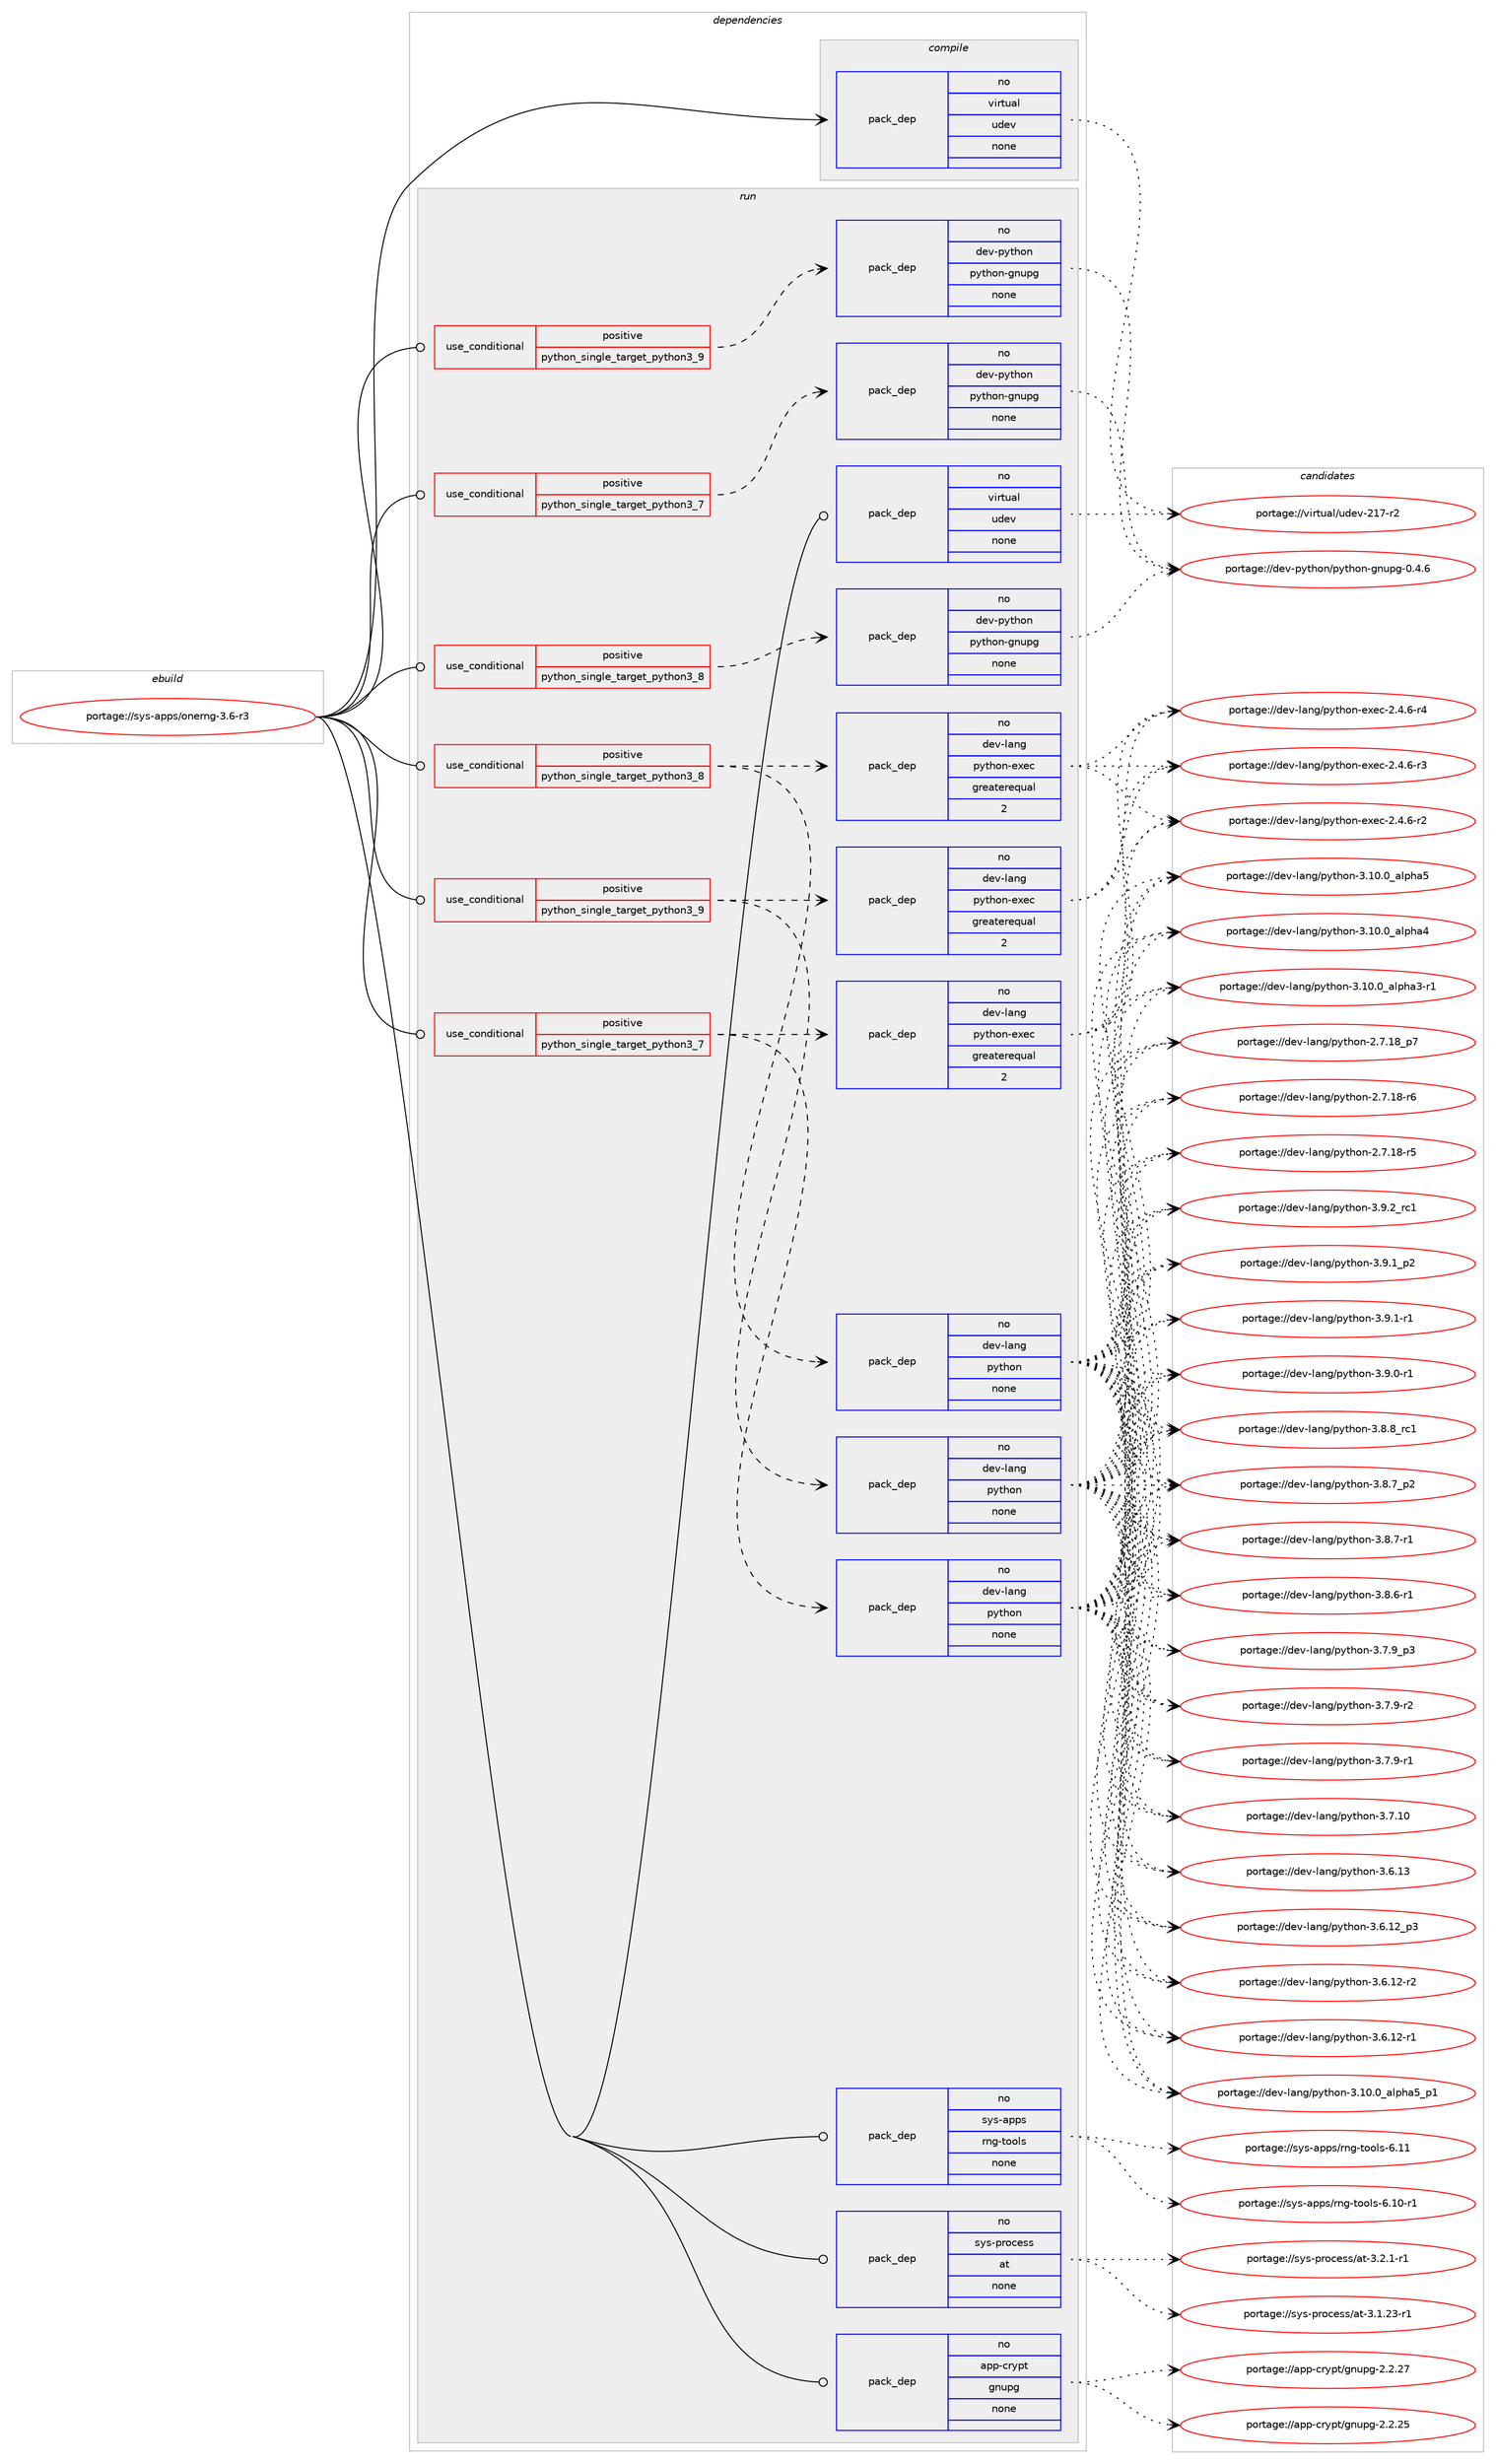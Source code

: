 digraph prolog {

# *************
# Graph options
# *************

newrank=true;
concentrate=true;
compound=true;
graph [rankdir=LR,fontname=Helvetica,fontsize=10,ranksep=1.5];#, ranksep=2.5, nodesep=0.2];
edge  [arrowhead=vee];
node  [fontname=Helvetica,fontsize=10];

# **********
# The ebuild
# **********

subgraph cluster_leftcol {
color=gray;
rank=same;
label=<<i>ebuild</i>>;
id [label="portage://sys-apps/onerng-3.6-r3", color=red, width=4, href="../sys-apps/onerng-3.6-r3.svg"];
}

# ****************
# The dependencies
# ****************

subgraph cluster_midcol {
color=gray;
label=<<i>dependencies</i>>;
subgraph cluster_compile {
fillcolor="#eeeeee";
style=filled;
label=<<i>compile</i>>;
subgraph pack5650 {
dependency7807 [label=<<TABLE BORDER="0" CELLBORDER="1" CELLSPACING="0" CELLPADDING="4" WIDTH="220"><TR><TD ROWSPAN="6" CELLPADDING="30">pack_dep</TD></TR><TR><TD WIDTH="110">no</TD></TR><TR><TD>virtual</TD></TR><TR><TD>udev</TD></TR><TR><TD>none</TD></TR><TR><TD></TD></TR></TABLE>>, shape=none, color=blue];
}
id:e -> dependency7807:w [weight=20,style="solid",arrowhead="vee"];
}
subgraph cluster_compileandrun {
fillcolor="#eeeeee";
style=filled;
label=<<i>compile and run</i>>;
}
subgraph cluster_run {
fillcolor="#eeeeee";
style=filled;
label=<<i>run</i>>;
subgraph cond2079 {
dependency7808 [label=<<TABLE BORDER="0" CELLBORDER="1" CELLSPACING="0" CELLPADDING="4"><TR><TD ROWSPAN="3" CELLPADDING="10">use_conditional</TD></TR><TR><TD>positive</TD></TR><TR><TD>python_single_target_python3_7</TD></TR></TABLE>>, shape=none, color=red];
subgraph pack5651 {
dependency7809 [label=<<TABLE BORDER="0" CELLBORDER="1" CELLSPACING="0" CELLPADDING="4" WIDTH="220"><TR><TD ROWSPAN="6" CELLPADDING="30">pack_dep</TD></TR><TR><TD WIDTH="110">no</TD></TR><TR><TD>dev-lang</TD></TR><TR><TD>python</TD></TR><TR><TD>none</TD></TR><TR><TD></TD></TR></TABLE>>, shape=none, color=blue];
}
dependency7808:e -> dependency7809:w [weight=20,style="dashed",arrowhead="vee"];
subgraph pack5652 {
dependency7810 [label=<<TABLE BORDER="0" CELLBORDER="1" CELLSPACING="0" CELLPADDING="4" WIDTH="220"><TR><TD ROWSPAN="6" CELLPADDING="30">pack_dep</TD></TR><TR><TD WIDTH="110">no</TD></TR><TR><TD>dev-lang</TD></TR><TR><TD>python-exec</TD></TR><TR><TD>greaterequal</TD></TR><TR><TD>2</TD></TR></TABLE>>, shape=none, color=blue];
}
dependency7808:e -> dependency7810:w [weight=20,style="dashed",arrowhead="vee"];
}
id:e -> dependency7808:w [weight=20,style="solid",arrowhead="odot"];
subgraph cond2080 {
dependency7811 [label=<<TABLE BORDER="0" CELLBORDER="1" CELLSPACING="0" CELLPADDING="4"><TR><TD ROWSPAN="3" CELLPADDING="10">use_conditional</TD></TR><TR><TD>positive</TD></TR><TR><TD>python_single_target_python3_7</TD></TR></TABLE>>, shape=none, color=red];
subgraph pack5653 {
dependency7812 [label=<<TABLE BORDER="0" CELLBORDER="1" CELLSPACING="0" CELLPADDING="4" WIDTH="220"><TR><TD ROWSPAN="6" CELLPADDING="30">pack_dep</TD></TR><TR><TD WIDTH="110">no</TD></TR><TR><TD>dev-python</TD></TR><TR><TD>python-gnupg</TD></TR><TR><TD>none</TD></TR><TR><TD></TD></TR></TABLE>>, shape=none, color=blue];
}
dependency7811:e -> dependency7812:w [weight=20,style="dashed",arrowhead="vee"];
}
id:e -> dependency7811:w [weight=20,style="solid",arrowhead="odot"];
subgraph cond2081 {
dependency7813 [label=<<TABLE BORDER="0" CELLBORDER="1" CELLSPACING="0" CELLPADDING="4"><TR><TD ROWSPAN="3" CELLPADDING="10">use_conditional</TD></TR><TR><TD>positive</TD></TR><TR><TD>python_single_target_python3_8</TD></TR></TABLE>>, shape=none, color=red];
subgraph pack5654 {
dependency7814 [label=<<TABLE BORDER="0" CELLBORDER="1" CELLSPACING="0" CELLPADDING="4" WIDTH="220"><TR><TD ROWSPAN="6" CELLPADDING="30">pack_dep</TD></TR><TR><TD WIDTH="110">no</TD></TR><TR><TD>dev-lang</TD></TR><TR><TD>python</TD></TR><TR><TD>none</TD></TR><TR><TD></TD></TR></TABLE>>, shape=none, color=blue];
}
dependency7813:e -> dependency7814:w [weight=20,style="dashed",arrowhead="vee"];
subgraph pack5655 {
dependency7815 [label=<<TABLE BORDER="0" CELLBORDER="1" CELLSPACING="0" CELLPADDING="4" WIDTH="220"><TR><TD ROWSPAN="6" CELLPADDING="30">pack_dep</TD></TR><TR><TD WIDTH="110">no</TD></TR><TR><TD>dev-lang</TD></TR><TR><TD>python-exec</TD></TR><TR><TD>greaterequal</TD></TR><TR><TD>2</TD></TR></TABLE>>, shape=none, color=blue];
}
dependency7813:e -> dependency7815:w [weight=20,style="dashed",arrowhead="vee"];
}
id:e -> dependency7813:w [weight=20,style="solid",arrowhead="odot"];
subgraph cond2082 {
dependency7816 [label=<<TABLE BORDER="0" CELLBORDER="1" CELLSPACING="0" CELLPADDING="4"><TR><TD ROWSPAN="3" CELLPADDING="10">use_conditional</TD></TR><TR><TD>positive</TD></TR><TR><TD>python_single_target_python3_8</TD></TR></TABLE>>, shape=none, color=red];
subgraph pack5656 {
dependency7817 [label=<<TABLE BORDER="0" CELLBORDER="1" CELLSPACING="0" CELLPADDING="4" WIDTH="220"><TR><TD ROWSPAN="6" CELLPADDING="30">pack_dep</TD></TR><TR><TD WIDTH="110">no</TD></TR><TR><TD>dev-python</TD></TR><TR><TD>python-gnupg</TD></TR><TR><TD>none</TD></TR><TR><TD></TD></TR></TABLE>>, shape=none, color=blue];
}
dependency7816:e -> dependency7817:w [weight=20,style="dashed",arrowhead="vee"];
}
id:e -> dependency7816:w [weight=20,style="solid",arrowhead="odot"];
subgraph cond2083 {
dependency7818 [label=<<TABLE BORDER="0" CELLBORDER="1" CELLSPACING="0" CELLPADDING="4"><TR><TD ROWSPAN="3" CELLPADDING="10">use_conditional</TD></TR><TR><TD>positive</TD></TR><TR><TD>python_single_target_python3_9</TD></TR></TABLE>>, shape=none, color=red];
subgraph pack5657 {
dependency7819 [label=<<TABLE BORDER="0" CELLBORDER="1" CELLSPACING="0" CELLPADDING="4" WIDTH="220"><TR><TD ROWSPAN="6" CELLPADDING="30">pack_dep</TD></TR><TR><TD WIDTH="110">no</TD></TR><TR><TD>dev-lang</TD></TR><TR><TD>python</TD></TR><TR><TD>none</TD></TR><TR><TD></TD></TR></TABLE>>, shape=none, color=blue];
}
dependency7818:e -> dependency7819:w [weight=20,style="dashed",arrowhead="vee"];
subgraph pack5658 {
dependency7820 [label=<<TABLE BORDER="0" CELLBORDER="1" CELLSPACING="0" CELLPADDING="4" WIDTH="220"><TR><TD ROWSPAN="6" CELLPADDING="30">pack_dep</TD></TR><TR><TD WIDTH="110">no</TD></TR><TR><TD>dev-lang</TD></TR><TR><TD>python-exec</TD></TR><TR><TD>greaterequal</TD></TR><TR><TD>2</TD></TR></TABLE>>, shape=none, color=blue];
}
dependency7818:e -> dependency7820:w [weight=20,style="dashed",arrowhead="vee"];
}
id:e -> dependency7818:w [weight=20,style="solid",arrowhead="odot"];
subgraph cond2084 {
dependency7821 [label=<<TABLE BORDER="0" CELLBORDER="1" CELLSPACING="0" CELLPADDING="4"><TR><TD ROWSPAN="3" CELLPADDING="10">use_conditional</TD></TR><TR><TD>positive</TD></TR><TR><TD>python_single_target_python3_9</TD></TR></TABLE>>, shape=none, color=red];
subgraph pack5659 {
dependency7822 [label=<<TABLE BORDER="0" CELLBORDER="1" CELLSPACING="0" CELLPADDING="4" WIDTH="220"><TR><TD ROWSPAN="6" CELLPADDING="30">pack_dep</TD></TR><TR><TD WIDTH="110">no</TD></TR><TR><TD>dev-python</TD></TR><TR><TD>python-gnupg</TD></TR><TR><TD>none</TD></TR><TR><TD></TD></TR></TABLE>>, shape=none, color=blue];
}
dependency7821:e -> dependency7822:w [weight=20,style="dashed",arrowhead="vee"];
}
id:e -> dependency7821:w [weight=20,style="solid",arrowhead="odot"];
subgraph pack5660 {
dependency7823 [label=<<TABLE BORDER="0" CELLBORDER="1" CELLSPACING="0" CELLPADDING="4" WIDTH="220"><TR><TD ROWSPAN="6" CELLPADDING="30">pack_dep</TD></TR><TR><TD WIDTH="110">no</TD></TR><TR><TD>app-crypt</TD></TR><TR><TD>gnupg</TD></TR><TR><TD>none</TD></TR><TR><TD></TD></TR></TABLE>>, shape=none, color=blue];
}
id:e -> dependency7823:w [weight=20,style="solid",arrowhead="odot"];
subgraph pack5661 {
dependency7824 [label=<<TABLE BORDER="0" CELLBORDER="1" CELLSPACING="0" CELLPADDING="4" WIDTH="220"><TR><TD ROWSPAN="6" CELLPADDING="30">pack_dep</TD></TR><TR><TD WIDTH="110">no</TD></TR><TR><TD>sys-apps</TD></TR><TR><TD>rng-tools</TD></TR><TR><TD>none</TD></TR><TR><TD></TD></TR></TABLE>>, shape=none, color=blue];
}
id:e -> dependency7824:w [weight=20,style="solid",arrowhead="odot"];
subgraph pack5662 {
dependency7825 [label=<<TABLE BORDER="0" CELLBORDER="1" CELLSPACING="0" CELLPADDING="4" WIDTH="220"><TR><TD ROWSPAN="6" CELLPADDING="30">pack_dep</TD></TR><TR><TD WIDTH="110">no</TD></TR><TR><TD>sys-process</TD></TR><TR><TD>at</TD></TR><TR><TD>none</TD></TR><TR><TD></TD></TR></TABLE>>, shape=none, color=blue];
}
id:e -> dependency7825:w [weight=20,style="solid",arrowhead="odot"];
subgraph pack5663 {
dependency7826 [label=<<TABLE BORDER="0" CELLBORDER="1" CELLSPACING="0" CELLPADDING="4" WIDTH="220"><TR><TD ROWSPAN="6" CELLPADDING="30">pack_dep</TD></TR><TR><TD WIDTH="110">no</TD></TR><TR><TD>virtual</TD></TR><TR><TD>udev</TD></TR><TR><TD>none</TD></TR><TR><TD></TD></TR></TABLE>>, shape=none, color=blue];
}
id:e -> dependency7826:w [weight=20,style="solid",arrowhead="odot"];
}
}

# **************
# The candidates
# **************

subgraph cluster_choices {
rank=same;
color=gray;
label=<<i>candidates</i>>;

subgraph choice5650 {
color=black;
nodesep=1;
choice1181051141161179710847117100101118455049554511450 [label="portage://virtual/udev-217-r2", color=red, width=4,href="../virtual/udev-217-r2.svg"];
dependency7807:e -> choice1181051141161179710847117100101118455049554511450:w [style=dotted,weight="100"];
}
subgraph choice5651 {
color=black;
nodesep=1;
choice100101118451089711010347112121116104111110455146574650951149949 [label="portage://dev-lang/python-3.9.2_rc1", color=red, width=4,href="../dev-lang/python-3.9.2_rc1.svg"];
choice1001011184510897110103471121211161041111104551465746499511250 [label="portage://dev-lang/python-3.9.1_p2", color=red, width=4,href="../dev-lang/python-3.9.1_p2.svg"];
choice1001011184510897110103471121211161041111104551465746494511449 [label="portage://dev-lang/python-3.9.1-r1", color=red, width=4,href="../dev-lang/python-3.9.1-r1.svg"];
choice1001011184510897110103471121211161041111104551465746484511449 [label="portage://dev-lang/python-3.9.0-r1", color=red, width=4,href="../dev-lang/python-3.9.0-r1.svg"];
choice100101118451089711010347112121116104111110455146564656951149949 [label="portage://dev-lang/python-3.8.8_rc1", color=red, width=4,href="../dev-lang/python-3.8.8_rc1.svg"];
choice1001011184510897110103471121211161041111104551465646559511250 [label="portage://dev-lang/python-3.8.7_p2", color=red, width=4,href="../dev-lang/python-3.8.7_p2.svg"];
choice1001011184510897110103471121211161041111104551465646554511449 [label="portage://dev-lang/python-3.8.7-r1", color=red, width=4,href="../dev-lang/python-3.8.7-r1.svg"];
choice1001011184510897110103471121211161041111104551465646544511449 [label="portage://dev-lang/python-3.8.6-r1", color=red, width=4,href="../dev-lang/python-3.8.6-r1.svg"];
choice1001011184510897110103471121211161041111104551465546579511251 [label="portage://dev-lang/python-3.7.9_p3", color=red, width=4,href="../dev-lang/python-3.7.9_p3.svg"];
choice1001011184510897110103471121211161041111104551465546574511450 [label="portage://dev-lang/python-3.7.9-r2", color=red, width=4,href="../dev-lang/python-3.7.9-r2.svg"];
choice1001011184510897110103471121211161041111104551465546574511449 [label="portage://dev-lang/python-3.7.9-r1", color=red, width=4,href="../dev-lang/python-3.7.9-r1.svg"];
choice10010111845108971101034711212111610411111045514655464948 [label="portage://dev-lang/python-3.7.10", color=red, width=4,href="../dev-lang/python-3.7.10.svg"];
choice10010111845108971101034711212111610411111045514654464951 [label="portage://dev-lang/python-3.6.13", color=red, width=4,href="../dev-lang/python-3.6.13.svg"];
choice100101118451089711010347112121116104111110455146544649509511251 [label="portage://dev-lang/python-3.6.12_p3", color=red, width=4,href="../dev-lang/python-3.6.12_p3.svg"];
choice100101118451089711010347112121116104111110455146544649504511450 [label="portage://dev-lang/python-3.6.12-r2", color=red, width=4,href="../dev-lang/python-3.6.12-r2.svg"];
choice100101118451089711010347112121116104111110455146544649504511449 [label="portage://dev-lang/python-3.6.12-r1", color=red, width=4,href="../dev-lang/python-3.6.12-r1.svg"];
choice10010111845108971101034711212111610411111045514649484648959710811210497539511249 [label="portage://dev-lang/python-3.10.0_alpha5_p1", color=red, width=4,href="../dev-lang/python-3.10.0_alpha5_p1.svg"];
choice1001011184510897110103471121211161041111104551464948464895971081121049753 [label="portage://dev-lang/python-3.10.0_alpha5", color=red, width=4,href="../dev-lang/python-3.10.0_alpha5.svg"];
choice1001011184510897110103471121211161041111104551464948464895971081121049752 [label="portage://dev-lang/python-3.10.0_alpha4", color=red, width=4,href="../dev-lang/python-3.10.0_alpha4.svg"];
choice10010111845108971101034711212111610411111045514649484648959710811210497514511449 [label="portage://dev-lang/python-3.10.0_alpha3-r1", color=red, width=4,href="../dev-lang/python-3.10.0_alpha3-r1.svg"];
choice100101118451089711010347112121116104111110455046554649569511255 [label="portage://dev-lang/python-2.7.18_p7", color=red, width=4,href="../dev-lang/python-2.7.18_p7.svg"];
choice100101118451089711010347112121116104111110455046554649564511454 [label="portage://dev-lang/python-2.7.18-r6", color=red, width=4,href="../dev-lang/python-2.7.18-r6.svg"];
choice100101118451089711010347112121116104111110455046554649564511453 [label="portage://dev-lang/python-2.7.18-r5", color=red, width=4,href="../dev-lang/python-2.7.18-r5.svg"];
dependency7809:e -> choice100101118451089711010347112121116104111110455146574650951149949:w [style=dotted,weight="100"];
dependency7809:e -> choice1001011184510897110103471121211161041111104551465746499511250:w [style=dotted,weight="100"];
dependency7809:e -> choice1001011184510897110103471121211161041111104551465746494511449:w [style=dotted,weight="100"];
dependency7809:e -> choice1001011184510897110103471121211161041111104551465746484511449:w [style=dotted,weight="100"];
dependency7809:e -> choice100101118451089711010347112121116104111110455146564656951149949:w [style=dotted,weight="100"];
dependency7809:e -> choice1001011184510897110103471121211161041111104551465646559511250:w [style=dotted,weight="100"];
dependency7809:e -> choice1001011184510897110103471121211161041111104551465646554511449:w [style=dotted,weight="100"];
dependency7809:e -> choice1001011184510897110103471121211161041111104551465646544511449:w [style=dotted,weight="100"];
dependency7809:e -> choice1001011184510897110103471121211161041111104551465546579511251:w [style=dotted,weight="100"];
dependency7809:e -> choice1001011184510897110103471121211161041111104551465546574511450:w [style=dotted,weight="100"];
dependency7809:e -> choice1001011184510897110103471121211161041111104551465546574511449:w [style=dotted,weight="100"];
dependency7809:e -> choice10010111845108971101034711212111610411111045514655464948:w [style=dotted,weight="100"];
dependency7809:e -> choice10010111845108971101034711212111610411111045514654464951:w [style=dotted,weight="100"];
dependency7809:e -> choice100101118451089711010347112121116104111110455146544649509511251:w [style=dotted,weight="100"];
dependency7809:e -> choice100101118451089711010347112121116104111110455146544649504511450:w [style=dotted,weight="100"];
dependency7809:e -> choice100101118451089711010347112121116104111110455146544649504511449:w [style=dotted,weight="100"];
dependency7809:e -> choice10010111845108971101034711212111610411111045514649484648959710811210497539511249:w [style=dotted,weight="100"];
dependency7809:e -> choice1001011184510897110103471121211161041111104551464948464895971081121049753:w [style=dotted,weight="100"];
dependency7809:e -> choice1001011184510897110103471121211161041111104551464948464895971081121049752:w [style=dotted,weight="100"];
dependency7809:e -> choice10010111845108971101034711212111610411111045514649484648959710811210497514511449:w [style=dotted,weight="100"];
dependency7809:e -> choice100101118451089711010347112121116104111110455046554649569511255:w [style=dotted,weight="100"];
dependency7809:e -> choice100101118451089711010347112121116104111110455046554649564511454:w [style=dotted,weight="100"];
dependency7809:e -> choice100101118451089711010347112121116104111110455046554649564511453:w [style=dotted,weight="100"];
}
subgraph choice5652 {
color=black;
nodesep=1;
choice10010111845108971101034711212111610411111045101120101994550465246544511452 [label="portage://dev-lang/python-exec-2.4.6-r4", color=red, width=4,href="../dev-lang/python-exec-2.4.6-r4.svg"];
choice10010111845108971101034711212111610411111045101120101994550465246544511451 [label="portage://dev-lang/python-exec-2.4.6-r3", color=red, width=4,href="../dev-lang/python-exec-2.4.6-r3.svg"];
choice10010111845108971101034711212111610411111045101120101994550465246544511450 [label="portage://dev-lang/python-exec-2.4.6-r2", color=red, width=4,href="../dev-lang/python-exec-2.4.6-r2.svg"];
dependency7810:e -> choice10010111845108971101034711212111610411111045101120101994550465246544511452:w [style=dotted,weight="100"];
dependency7810:e -> choice10010111845108971101034711212111610411111045101120101994550465246544511451:w [style=dotted,weight="100"];
dependency7810:e -> choice10010111845108971101034711212111610411111045101120101994550465246544511450:w [style=dotted,weight="100"];
}
subgraph choice5653 {
color=black;
nodesep=1;
choice100101118451121211161041111104711212111610411111045103110117112103454846524654 [label="portage://dev-python/python-gnupg-0.4.6", color=red, width=4,href="../dev-python/python-gnupg-0.4.6.svg"];
dependency7812:e -> choice100101118451121211161041111104711212111610411111045103110117112103454846524654:w [style=dotted,weight="100"];
}
subgraph choice5654 {
color=black;
nodesep=1;
choice100101118451089711010347112121116104111110455146574650951149949 [label="portage://dev-lang/python-3.9.2_rc1", color=red, width=4,href="../dev-lang/python-3.9.2_rc1.svg"];
choice1001011184510897110103471121211161041111104551465746499511250 [label="portage://dev-lang/python-3.9.1_p2", color=red, width=4,href="../dev-lang/python-3.9.1_p2.svg"];
choice1001011184510897110103471121211161041111104551465746494511449 [label="portage://dev-lang/python-3.9.1-r1", color=red, width=4,href="../dev-lang/python-3.9.1-r1.svg"];
choice1001011184510897110103471121211161041111104551465746484511449 [label="portage://dev-lang/python-3.9.0-r1", color=red, width=4,href="../dev-lang/python-3.9.0-r1.svg"];
choice100101118451089711010347112121116104111110455146564656951149949 [label="portage://dev-lang/python-3.8.8_rc1", color=red, width=4,href="../dev-lang/python-3.8.8_rc1.svg"];
choice1001011184510897110103471121211161041111104551465646559511250 [label="portage://dev-lang/python-3.8.7_p2", color=red, width=4,href="../dev-lang/python-3.8.7_p2.svg"];
choice1001011184510897110103471121211161041111104551465646554511449 [label="portage://dev-lang/python-3.8.7-r1", color=red, width=4,href="../dev-lang/python-3.8.7-r1.svg"];
choice1001011184510897110103471121211161041111104551465646544511449 [label="portage://dev-lang/python-3.8.6-r1", color=red, width=4,href="../dev-lang/python-3.8.6-r1.svg"];
choice1001011184510897110103471121211161041111104551465546579511251 [label="portage://dev-lang/python-3.7.9_p3", color=red, width=4,href="../dev-lang/python-3.7.9_p3.svg"];
choice1001011184510897110103471121211161041111104551465546574511450 [label="portage://dev-lang/python-3.7.9-r2", color=red, width=4,href="../dev-lang/python-3.7.9-r2.svg"];
choice1001011184510897110103471121211161041111104551465546574511449 [label="portage://dev-lang/python-3.7.9-r1", color=red, width=4,href="../dev-lang/python-3.7.9-r1.svg"];
choice10010111845108971101034711212111610411111045514655464948 [label="portage://dev-lang/python-3.7.10", color=red, width=4,href="../dev-lang/python-3.7.10.svg"];
choice10010111845108971101034711212111610411111045514654464951 [label="portage://dev-lang/python-3.6.13", color=red, width=4,href="../dev-lang/python-3.6.13.svg"];
choice100101118451089711010347112121116104111110455146544649509511251 [label="portage://dev-lang/python-3.6.12_p3", color=red, width=4,href="../dev-lang/python-3.6.12_p3.svg"];
choice100101118451089711010347112121116104111110455146544649504511450 [label="portage://dev-lang/python-3.6.12-r2", color=red, width=4,href="../dev-lang/python-3.6.12-r2.svg"];
choice100101118451089711010347112121116104111110455146544649504511449 [label="portage://dev-lang/python-3.6.12-r1", color=red, width=4,href="../dev-lang/python-3.6.12-r1.svg"];
choice10010111845108971101034711212111610411111045514649484648959710811210497539511249 [label="portage://dev-lang/python-3.10.0_alpha5_p1", color=red, width=4,href="../dev-lang/python-3.10.0_alpha5_p1.svg"];
choice1001011184510897110103471121211161041111104551464948464895971081121049753 [label="portage://dev-lang/python-3.10.0_alpha5", color=red, width=4,href="../dev-lang/python-3.10.0_alpha5.svg"];
choice1001011184510897110103471121211161041111104551464948464895971081121049752 [label="portage://dev-lang/python-3.10.0_alpha4", color=red, width=4,href="../dev-lang/python-3.10.0_alpha4.svg"];
choice10010111845108971101034711212111610411111045514649484648959710811210497514511449 [label="portage://dev-lang/python-3.10.0_alpha3-r1", color=red, width=4,href="../dev-lang/python-3.10.0_alpha3-r1.svg"];
choice100101118451089711010347112121116104111110455046554649569511255 [label="portage://dev-lang/python-2.7.18_p7", color=red, width=4,href="../dev-lang/python-2.7.18_p7.svg"];
choice100101118451089711010347112121116104111110455046554649564511454 [label="portage://dev-lang/python-2.7.18-r6", color=red, width=4,href="../dev-lang/python-2.7.18-r6.svg"];
choice100101118451089711010347112121116104111110455046554649564511453 [label="portage://dev-lang/python-2.7.18-r5", color=red, width=4,href="../dev-lang/python-2.7.18-r5.svg"];
dependency7814:e -> choice100101118451089711010347112121116104111110455146574650951149949:w [style=dotted,weight="100"];
dependency7814:e -> choice1001011184510897110103471121211161041111104551465746499511250:w [style=dotted,weight="100"];
dependency7814:e -> choice1001011184510897110103471121211161041111104551465746494511449:w [style=dotted,weight="100"];
dependency7814:e -> choice1001011184510897110103471121211161041111104551465746484511449:w [style=dotted,weight="100"];
dependency7814:e -> choice100101118451089711010347112121116104111110455146564656951149949:w [style=dotted,weight="100"];
dependency7814:e -> choice1001011184510897110103471121211161041111104551465646559511250:w [style=dotted,weight="100"];
dependency7814:e -> choice1001011184510897110103471121211161041111104551465646554511449:w [style=dotted,weight="100"];
dependency7814:e -> choice1001011184510897110103471121211161041111104551465646544511449:w [style=dotted,weight="100"];
dependency7814:e -> choice1001011184510897110103471121211161041111104551465546579511251:w [style=dotted,weight="100"];
dependency7814:e -> choice1001011184510897110103471121211161041111104551465546574511450:w [style=dotted,weight="100"];
dependency7814:e -> choice1001011184510897110103471121211161041111104551465546574511449:w [style=dotted,weight="100"];
dependency7814:e -> choice10010111845108971101034711212111610411111045514655464948:w [style=dotted,weight="100"];
dependency7814:e -> choice10010111845108971101034711212111610411111045514654464951:w [style=dotted,weight="100"];
dependency7814:e -> choice100101118451089711010347112121116104111110455146544649509511251:w [style=dotted,weight="100"];
dependency7814:e -> choice100101118451089711010347112121116104111110455146544649504511450:w [style=dotted,weight="100"];
dependency7814:e -> choice100101118451089711010347112121116104111110455146544649504511449:w [style=dotted,weight="100"];
dependency7814:e -> choice10010111845108971101034711212111610411111045514649484648959710811210497539511249:w [style=dotted,weight="100"];
dependency7814:e -> choice1001011184510897110103471121211161041111104551464948464895971081121049753:w [style=dotted,weight="100"];
dependency7814:e -> choice1001011184510897110103471121211161041111104551464948464895971081121049752:w [style=dotted,weight="100"];
dependency7814:e -> choice10010111845108971101034711212111610411111045514649484648959710811210497514511449:w [style=dotted,weight="100"];
dependency7814:e -> choice100101118451089711010347112121116104111110455046554649569511255:w [style=dotted,weight="100"];
dependency7814:e -> choice100101118451089711010347112121116104111110455046554649564511454:w [style=dotted,weight="100"];
dependency7814:e -> choice100101118451089711010347112121116104111110455046554649564511453:w [style=dotted,weight="100"];
}
subgraph choice5655 {
color=black;
nodesep=1;
choice10010111845108971101034711212111610411111045101120101994550465246544511452 [label="portage://dev-lang/python-exec-2.4.6-r4", color=red, width=4,href="../dev-lang/python-exec-2.4.6-r4.svg"];
choice10010111845108971101034711212111610411111045101120101994550465246544511451 [label="portage://dev-lang/python-exec-2.4.6-r3", color=red, width=4,href="../dev-lang/python-exec-2.4.6-r3.svg"];
choice10010111845108971101034711212111610411111045101120101994550465246544511450 [label="portage://dev-lang/python-exec-2.4.6-r2", color=red, width=4,href="../dev-lang/python-exec-2.4.6-r2.svg"];
dependency7815:e -> choice10010111845108971101034711212111610411111045101120101994550465246544511452:w [style=dotted,weight="100"];
dependency7815:e -> choice10010111845108971101034711212111610411111045101120101994550465246544511451:w [style=dotted,weight="100"];
dependency7815:e -> choice10010111845108971101034711212111610411111045101120101994550465246544511450:w [style=dotted,weight="100"];
}
subgraph choice5656 {
color=black;
nodesep=1;
choice100101118451121211161041111104711212111610411111045103110117112103454846524654 [label="portage://dev-python/python-gnupg-0.4.6", color=red, width=4,href="../dev-python/python-gnupg-0.4.6.svg"];
dependency7817:e -> choice100101118451121211161041111104711212111610411111045103110117112103454846524654:w [style=dotted,weight="100"];
}
subgraph choice5657 {
color=black;
nodesep=1;
choice100101118451089711010347112121116104111110455146574650951149949 [label="portage://dev-lang/python-3.9.2_rc1", color=red, width=4,href="../dev-lang/python-3.9.2_rc1.svg"];
choice1001011184510897110103471121211161041111104551465746499511250 [label="portage://dev-lang/python-3.9.1_p2", color=red, width=4,href="../dev-lang/python-3.9.1_p2.svg"];
choice1001011184510897110103471121211161041111104551465746494511449 [label="portage://dev-lang/python-3.9.1-r1", color=red, width=4,href="../dev-lang/python-3.9.1-r1.svg"];
choice1001011184510897110103471121211161041111104551465746484511449 [label="portage://dev-lang/python-3.9.0-r1", color=red, width=4,href="../dev-lang/python-3.9.0-r1.svg"];
choice100101118451089711010347112121116104111110455146564656951149949 [label="portage://dev-lang/python-3.8.8_rc1", color=red, width=4,href="../dev-lang/python-3.8.8_rc1.svg"];
choice1001011184510897110103471121211161041111104551465646559511250 [label="portage://dev-lang/python-3.8.7_p2", color=red, width=4,href="../dev-lang/python-3.8.7_p2.svg"];
choice1001011184510897110103471121211161041111104551465646554511449 [label="portage://dev-lang/python-3.8.7-r1", color=red, width=4,href="../dev-lang/python-3.8.7-r1.svg"];
choice1001011184510897110103471121211161041111104551465646544511449 [label="portage://dev-lang/python-3.8.6-r1", color=red, width=4,href="../dev-lang/python-3.8.6-r1.svg"];
choice1001011184510897110103471121211161041111104551465546579511251 [label="portage://dev-lang/python-3.7.9_p3", color=red, width=4,href="../dev-lang/python-3.7.9_p3.svg"];
choice1001011184510897110103471121211161041111104551465546574511450 [label="portage://dev-lang/python-3.7.9-r2", color=red, width=4,href="../dev-lang/python-3.7.9-r2.svg"];
choice1001011184510897110103471121211161041111104551465546574511449 [label="portage://dev-lang/python-3.7.9-r1", color=red, width=4,href="../dev-lang/python-3.7.9-r1.svg"];
choice10010111845108971101034711212111610411111045514655464948 [label="portage://dev-lang/python-3.7.10", color=red, width=4,href="../dev-lang/python-3.7.10.svg"];
choice10010111845108971101034711212111610411111045514654464951 [label="portage://dev-lang/python-3.6.13", color=red, width=4,href="../dev-lang/python-3.6.13.svg"];
choice100101118451089711010347112121116104111110455146544649509511251 [label="portage://dev-lang/python-3.6.12_p3", color=red, width=4,href="../dev-lang/python-3.6.12_p3.svg"];
choice100101118451089711010347112121116104111110455146544649504511450 [label="portage://dev-lang/python-3.6.12-r2", color=red, width=4,href="../dev-lang/python-3.6.12-r2.svg"];
choice100101118451089711010347112121116104111110455146544649504511449 [label="portage://dev-lang/python-3.6.12-r1", color=red, width=4,href="../dev-lang/python-3.6.12-r1.svg"];
choice10010111845108971101034711212111610411111045514649484648959710811210497539511249 [label="portage://dev-lang/python-3.10.0_alpha5_p1", color=red, width=4,href="../dev-lang/python-3.10.0_alpha5_p1.svg"];
choice1001011184510897110103471121211161041111104551464948464895971081121049753 [label="portage://dev-lang/python-3.10.0_alpha5", color=red, width=4,href="../dev-lang/python-3.10.0_alpha5.svg"];
choice1001011184510897110103471121211161041111104551464948464895971081121049752 [label="portage://dev-lang/python-3.10.0_alpha4", color=red, width=4,href="../dev-lang/python-3.10.0_alpha4.svg"];
choice10010111845108971101034711212111610411111045514649484648959710811210497514511449 [label="portage://dev-lang/python-3.10.0_alpha3-r1", color=red, width=4,href="../dev-lang/python-3.10.0_alpha3-r1.svg"];
choice100101118451089711010347112121116104111110455046554649569511255 [label="portage://dev-lang/python-2.7.18_p7", color=red, width=4,href="../dev-lang/python-2.7.18_p7.svg"];
choice100101118451089711010347112121116104111110455046554649564511454 [label="portage://dev-lang/python-2.7.18-r6", color=red, width=4,href="../dev-lang/python-2.7.18-r6.svg"];
choice100101118451089711010347112121116104111110455046554649564511453 [label="portage://dev-lang/python-2.7.18-r5", color=red, width=4,href="../dev-lang/python-2.7.18-r5.svg"];
dependency7819:e -> choice100101118451089711010347112121116104111110455146574650951149949:w [style=dotted,weight="100"];
dependency7819:e -> choice1001011184510897110103471121211161041111104551465746499511250:w [style=dotted,weight="100"];
dependency7819:e -> choice1001011184510897110103471121211161041111104551465746494511449:w [style=dotted,weight="100"];
dependency7819:e -> choice1001011184510897110103471121211161041111104551465746484511449:w [style=dotted,weight="100"];
dependency7819:e -> choice100101118451089711010347112121116104111110455146564656951149949:w [style=dotted,weight="100"];
dependency7819:e -> choice1001011184510897110103471121211161041111104551465646559511250:w [style=dotted,weight="100"];
dependency7819:e -> choice1001011184510897110103471121211161041111104551465646554511449:w [style=dotted,weight="100"];
dependency7819:e -> choice1001011184510897110103471121211161041111104551465646544511449:w [style=dotted,weight="100"];
dependency7819:e -> choice1001011184510897110103471121211161041111104551465546579511251:w [style=dotted,weight="100"];
dependency7819:e -> choice1001011184510897110103471121211161041111104551465546574511450:w [style=dotted,weight="100"];
dependency7819:e -> choice1001011184510897110103471121211161041111104551465546574511449:w [style=dotted,weight="100"];
dependency7819:e -> choice10010111845108971101034711212111610411111045514655464948:w [style=dotted,weight="100"];
dependency7819:e -> choice10010111845108971101034711212111610411111045514654464951:w [style=dotted,weight="100"];
dependency7819:e -> choice100101118451089711010347112121116104111110455146544649509511251:w [style=dotted,weight="100"];
dependency7819:e -> choice100101118451089711010347112121116104111110455146544649504511450:w [style=dotted,weight="100"];
dependency7819:e -> choice100101118451089711010347112121116104111110455146544649504511449:w [style=dotted,weight="100"];
dependency7819:e -> choice10010111845108971101034711212111610411111045514649484648959710811210497539511249:w [style=dotted,weight="100"];
dependency7819:e -> choice1001011184510897110103471121211161041111104551464948464895971081121049753:w [style=dotted,weight="100"];
dependency7819:e -> choice1001011184510897110103471121211161041111104551464948464895971081121049752:w [style=dotted,weight="100"];
dependency7819:e -> choice10010111845108971101034711212111610411111045514649484648959710811210497514511449:w [style=dotted,weight="100"];
dependency7819:e -> choice100101118451089711010347112121116104111110455046554649569511255:w [style=dotted,weight="100"];
dependency7819:e -> choice100101118451089711010347112121116104111110455046554649564511454:w [style=dotted,weight="100"];
dependency7819:e -> choice100101118451089711010347112121116104111110455046554649564511453:w [style=dotted,weight="100"];
}
subgraph choice5658 {
color=black;
nodesep=1;
choice10010111845108971101034711212111610411111045101120101994550465246544511452 [label="portage://dev-lang/python-exec-2.4.6-r4", color=red, width=4,href="../dev-lang/python-exec-2.4.6-r4.svg"];
choice10010111845108971101034711212111610411111045101120101994550465246544511451 [label="portage://dev-lang/python-exec-2.4.6-r3", color=red, width=4,href="../dev-lang/python-exec-2.4.6-r3.svg"];
choice10010111845108971101034711212111610411111045101120101994550465246544511450 [label="portage://dev-lang/python-exec-2.4.6-r2", color=red, width=4,href="../dev-lang/python-exec-2.4.6-r2.svg"];
dependency7820:e -> choice10010111845108971101034711212111610411111045101120101994550465246544511452:w [style=dotted,weight="100"];
dependency7820:e -> choice10010111845108971101034711212111610411111045101120101994550465246544511451:w [style=dotted,weight="100"];
dependency7820:e -> choice10010111845108971101034711212111610411111045101120101994550465246544511450:w [style=dotted,weight="100"];
}
subgraph choice5659 {
color=black;
nodesep=1;
choice100101118451121211161041111104711212111610411111045103110117112103454846524654 [label="portage://dev-python/python-gnupg-0.4.6", color=red, width=4,href="../dev-python/python-gnupg-0.4.6.svg"];
dependency7822:e -> choice100101118451121211161041111104711212111610411111045103110117112103454846524654:w [style=dotted,weight="100"];
}
subgraph choice5660 {
color=black;
nodesep=1;
choice9711211245991141211121164710311011711210345504650465055 [label="portage://app-crypt/gnupg-2.2.27", color=red, width=4,href="../app-crypt/gnupg-2.2.27.svg"];
choice9711211245991141211121164710311011711210345504650465053 [label="portage://app-crypt/gnupg-2.2.25", color=red, width=4,href="../app-crypt/gnupg-2.2.25.svg"];
dependency7823:e -> choice9711211245991141211121164710311011711210345504650465055:w [style=dotted,weight="100"];
dependency7823:e -> choice9711211245991141211121164710311011711210345504650465053:w [style=dotted,weight="100"];
}
subgraph choice5661 {
color=black;
nodesep=1;
choice115121115459711211211547114110103451161111111081154554464949 [label="portage://sys-apps/rng-tools-6.11", color=red, width=4,href="../sys-apps/rng-tools-6.11.svg"];
choice1151211154597112112115471141101034511611111110811545544649484511449 [label="portage://sys-apps/rng-tools-6.10-r1", color=red, width=4,href="../sys-apps/rng-tools-6.10-r1.svg"];
dependency7824:e -> choice115121115459711211211547114110103451161111111081154554464949:w [style=dotted,weight="100"];
dependency7824:e -> choice1151211154597112112115471141101034511611111110811545544649484511449:w [style=dotted,weight="100"];
}
subgraph choice5662 {
color=black;
nodesep=1;
choice115121115451121141119910111511547971164551465046494511449 [label="portage://sys-process/at-3.2.1-r1", color=red, width=4,href="../sys-process/at-3.2.1-r1.svg"];
choice11512111545112114111991011151154797116455146494650514511449 [label="portage://sys-process/at-3.1.23-r1", color=red, width=4,href="../sys-process/at-3.1.23-r1.svg"];
dependency7825:e -> choice115121115451121141119910111511547971164551465046494511449:w [style=dotted,weight="100"];
dependency7825:e -> choice11512111545112114111991011151154797116455146494650514511449:w [style=dotted,weight="100"];
}
subgraph choice5663 {
color=black;
nodesep=1;
choice1181051141161179710847117100101118455049554511450 [label="portage://virtual/udev-217-r2", color=red, width=4,href="../virtual/udev-217-r2.svg"];
dependency7826:e -> choice1181051141161179710847117100101118455049554511450:w [style=dotted,weight="100"];
}
}

}
